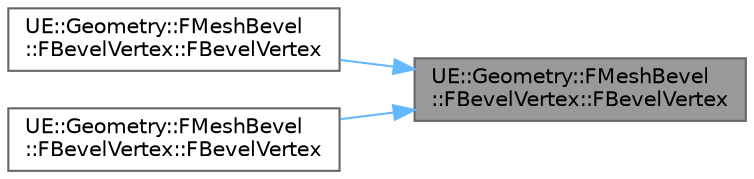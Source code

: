 digraph "UE::Geometry::FMeshBevel::FBevelVertex::FBevelVertex"
{
 // INTERACTIVE_SVG=YES
 // LATEX_PDF_SIZE
  bgcolor="transparent";
  edge [fontname=Helvetica,fontsize=10,labelfontname=Helvetica,labelfontsize=10];
  node [fontname=Helvetica,fontsize=10,shape=box,height=0.2,width=0.4];
  rankdir="RL";
  Node1 [id="Node000001",label="UE::Geometry::FMeshBevel\l::FBevelVertex::FBevelVertex",height=0.2,width=0.4,color="gray40", fillcolor="grey60", style="filled", fontcolor="black",tooltip=" "];
  Node1 -> Node2 [id="edge1_Node000001_Node000002",dir="back",color="steelblue1",style="solid",tooltip=" "];
  Node2 [id="Node000002",label="UE::Geometry::FMeshBevel\l::FBevelVertex::FBevelVertex",height=0.2,width=0.4,color="grey40", fillcolor="white", style="filled",URL="$d5/dbc/structUE_1_1Geometry_1_1FMeshBevel_1_1FBevelVertex.html#a57f2307f97ffa8bc5c9ac96a85065f64",tooltip=" "];
  Node1 -> Node3 [id="edge2_Node000001_Node000003",dir="back",color="steelblue1",style="solid",tooltip=" "];
  Node3 [id="Node000003",label="UE::Geometry::FMeshBevel\l::FBevelVertex::FBevelVertex",height=0.2,width=0.4,color="grey40", fillcolor="white", style="filled",URL="$d5/dbc/structUE_1_1Geometry_1_1FMeshBevel_1_1FBevelVertex.html#abb66cee81cd303366324136f65d09ea1",tooltip=" "];
}
